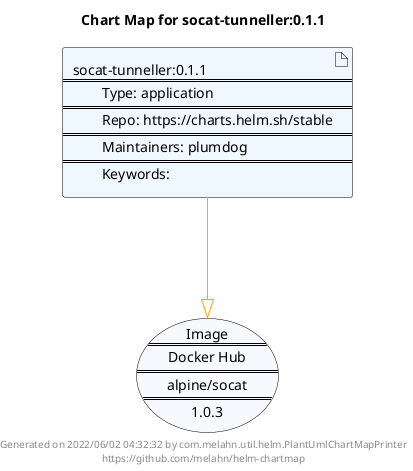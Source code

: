 @startuml
skinparam linetype ortho
skinparam backgroundColor white
skinparam usecaseBorderColor black
skinparam usecaseArrowColor LightSlateGray
skinparam artifactBorderColor black
skinparam artifactArrowColor LightSlateGray

title Chart Map for socat-tunneller:0.1.1

'There is one referenced Helm Chart
artifact "socat-tunneller:0.1.1\n====\n\tType: application\n====\n\tRepo: https://charts.helm.sh/stable\n====\n\tMaintainers: plumdog\n====\n\tKeywords: " as socat_tunneller_0_1_1 #AliceBlue

'There is one referenced Docker Image
usecase "Image\n====\nDocker Hub\n====\nalpine/socat\n====\n1.0.3" as alpine_socat_1_0_3 #GhostWhite

'Chart Dependencies
socat_tunneller_0_1_1--[#orange]-|>alpine_socat_1_0_3

center footer Generated on 2022/06/02 04:32:32 by com.melahn.util.helm.PlantUmlChartMapPrinter\nhttps://github.com/melahn/helm-chartmap
@enduml
